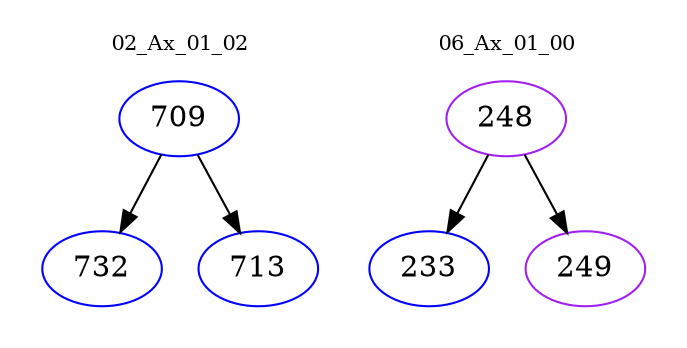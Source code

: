 digraph{
subgraph cluster_0 {
color = white
label = "02_Ax_01_02";
fontsize=10;
T0_709 [label="709", color="blue"]
T0_709 -> T0_732 [color="black"]
T0_732 [label="732", color="blue"]
T0_709 -> T0_713 [color="black"]
T0_713 [label="713", color="blue"]
}
subgraph cluster_1 {
color = white
label = "06_Ax_01_00";
fontsize=10;
T1_248 [label="248", color="purple"]
T1_248 -> T1_233 [color="black"]
T1_233 [label="233", color="blue"]
T1_248 -> T1_249 [color="black"]
T1_249 [label="249", color="purple"]
}
}
